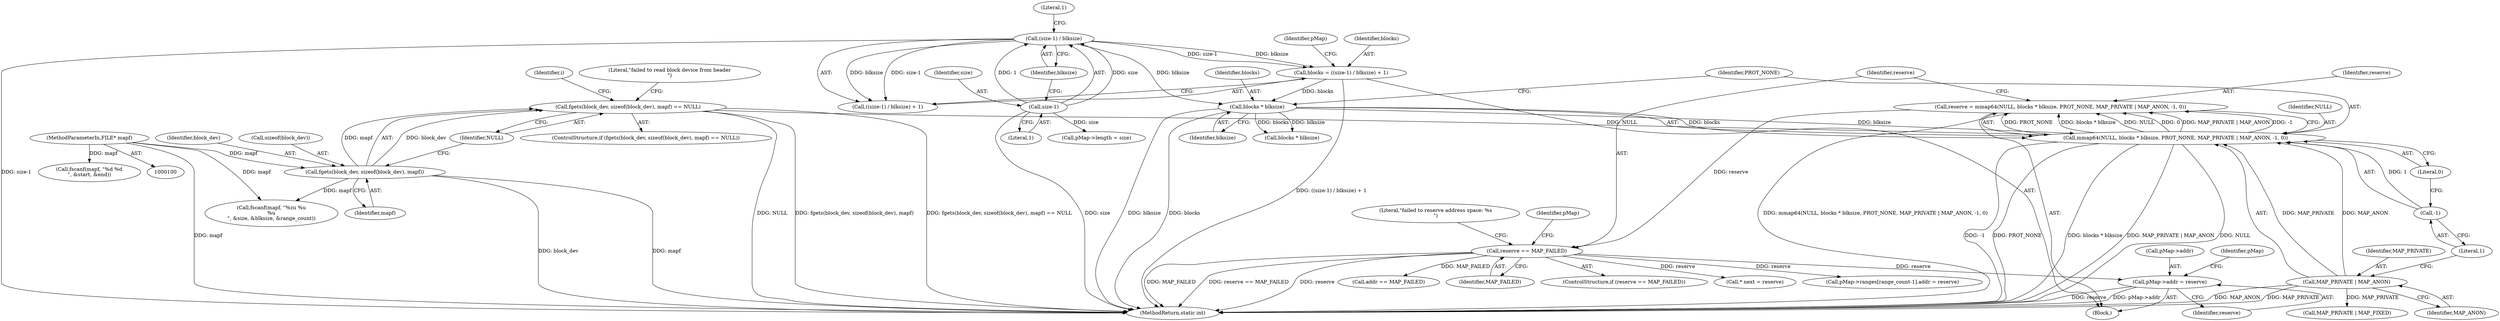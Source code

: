 digraph "1_Android_28a566f7731b4cb76d2a9ba16d997ac5aeb07dad@pointer" {
"1000365" [label="(Call,pMap->addr = reserve)"];
"1000214" [label="(Call,reserve == MAP_FAILED)"];
"1000199" [label="(Call,reserve = mmap64(NULL, blocks * blksize, PROT_NONE, MAP_PRIVATE | MAP_ANON, -1, 0))"];
"1000201" [label="(Call,mmap64(NULL, blocks * blksize, PROT_NONE, MAP_PRIVATE | MAP_ANON, -1, 0))"];
"1000111" [label="(Call,fgets(block_dev, sizeof(block_dev), mapf) == NULL)"];
"1000112" [label="(Call,fgets(block_dev, sizeof(block_dev), mapf))"];
"1000101" [label="(MethodParameterIn,FILE* mapf)"];
"1000203" [label="(Call,blocks * blksize)"];
"1000166" [label="(Call,blocks = ((size-1) / blksize) + 1)"];
"1000169" [label="(Call,(size-1) / blksize)"];
"1000170" [label="(Call,size-1)"];
"1000207" [label="(Call,MAP_PRIVATE | MAP_ANON)"];
"1000210" [label="(Call,-1)"];
"1000166" [label="(Call,blocks = ((size-1) / blksize) + 1)"];
"1000206" [label="(Identifier,PROT_NONE)"];
"1000177" [label="(Identifier,pMap)"];
"1000219" [label="(Literal,\"failed to reserve address space: %s\n\")"];
"1000212" [label="(Literal,0)"];
"1000322" [label="(Call,addr == MAP_FAILED)"];
"1000210" [label="(Call,-1)"];
"1000117" [label="(Identifier,NULL)"];
"1000203" [label="(Call,blocks * blksize)"];
"1000211" [label="(Literal,1)"];
"1000208" [label="(Identifier,MAP_PRIVATE)"];
"1000111" [label="(Call,fgets(block_dev, sizeof(block_dev), mapf) == NULL)"];
"1000369" [label="(Identifier,reserve)"];
"1000168" [label="(Call,((size-1) / blksize) + 1)"];
"1000246" [label="(Call,blocks * blksize)"];
"1000214" [label="(Call,reserve == MAP_FAILED)"];
"1000150" [label="(Call,fscanf(mapf, \"%zu %u\n%u\n\", &size, &blksize, &range_count))"];
"1000202" [label="(Identifier,NULL)"];
"1000112" [label="(Call,fgets(block_dev, sizeof(block_dev), mapf))"];
"1000173" [label="(Identifier,blksize)"];
"1000171" [label="(Identifier,size)"];
"1000113" [label="(Identifier,block_dev)"];
"1000380" [label="(MethodReturn,static int)"];
"1000213" [label="(ControlStructure,if (reserve == MAP_FAILED))"];
"1000229" [label="(Identifier,pMap)"];
"1000126" [label="(Identifier,i)"];
"1000172" [label="(Literal,1)"];
"1000201" [label="(Call,mmap64(NULL, blocks * blksize, PROT_NONE, MAP_PRIVATE | MAP_ANON, -1, 0))"];
"1000207" [label="(Call,MAP_PRIVATE | MAP_ANON)"];
"1000101" [label="(MethodParameterIn,FILE* mapf)"];
"1000216" [label="(Identifier,MAP_FAILED)"];
"1000200" [label="(Identifier,reserve)"];
"1000114" [label="(Call,sizeof(block_dev))"];
"1000169" [label="(Call,(size-1) / blksize)"];
"1000170" [label="(Call,size-1)"];
"1000205" [label="(Identifier,blksize)"];
"1000199" [label="(Call,reserve = mmap64(NULL, blocks * blksize, PROT_NONE, MAP_PRIVATE | MAP_ANON, -1, 0))"];
"1000209" [label="(Identifier,MAP_ANON)"];
"1000103" [label="(Block,)"];
"1000120" [label="(Literal,\"failed to read block device from header\n\")"];
"1000204" [label="(Identifier,blocks)"];
"1000269" [label="(Call,* next = reserve)"];
"1000174" [label="(Literal,1)"];
"1000215" [label="(Identifier,reserve)"];
"1000116" [label="(Identifier,mapf)"];
"1000372" [label="(Identifier,pMap)"];
"1000225" [label="(Call,pMap->ranges[range_count-1].addr = reserve)"];
"1000167" [label="(Identifier,blocks)"];
"1000365" [label="(Call,pMap->addr = reserve)"];
"1000286" [label="(Call,fscanf(mapf, \"%d %d\n\", &start, &end))"];
"1000366" [label="(Call,pMap->addr)"];
"1000370" [label="(Call,pMap->length = size)"];
"1000312" [label="(Call,MAP_PRIVATE | MAP_FIXED)"];
"1000110" [label="(ControlStructure,if (fgets(block_dev, sizeof(block_dev), mapf) == NULL))"];
"1000365" -> "1000103"  [label="AST: "];
"1000365" -> "1000369"  [label="CFG: "];
"1000366" -> "1000365"  [label="AST: "];
"1000369" -> "1000365"  [label="AST: "];
"1000372" -> "1000365"  [label="CFG: "];
"1000365" -> "1000380"  [label="DDG: reserve"];
"1000365" -> "1000380"  [label="DDG: pMap->addr"];
"1000214" -> "1000365"  [label="DDG: reserve"];
"1000214" -> "1000213"  [label="AST: "];
"1000214" -> "1000216"  [label="CFG: "];
"1000215" -> "1000214"  [label="AST: "];
"1000216" -> "1000214"  [label="AST: "];
"1000219" -> "1000214"  [label="CFG: "];
"1000229" -> "1000214"  [label="CFG: "];
"1000214" -> "1000380"  [label="DDG: MAP_FAILED"];
"1000214" -> "1000380"  [label="DDG: reserve == MAP_FAILED"];
"1000214" -> "1000380"  [label="DDG: reserve"];
"1000199" -> "1000214"  [label="DDG: reserve"];
"1000214" -> "1000225"  [label="DDG: reserve"];
"1000214" -> "1000269"  [label="DDG: reserve"];
"1000214" -> "1000322"  [label="DDG: MAP_FAILED"];
"1000199" -> "1000103"  [label="AST: "];
"1000199" -> "1000201"  [label="CFG: "];
"1000200" -> "1000199"  [label="AST: "];
"1000201" -> "1000199"  [label="AST: "];
"1000215" -> "1000199"  [label="CFG: "];
"1000199" -> "1000380"  [label="DDG: mmap64(NULL, blocks * blksize, PROT_NONE, MAP_PRIVATE | MAP_ANON, -1, 0)"];
"1000201" -> "1000199"  [label="DDG: PROT_NONE"];
"1000201" -> "1000199"  [label="DDG: blocks * blksize"];
"1000201" -> "1000199"  [label="DDG: NULL"];
"1000201" -> "1000199"  [label="DDG: 0"];
"1000201" -> "1000199"  [label="DDG: MAP_PRIVATE | MAP_ANON"];
"1000201" -> "1000199"  [label="DDG: -1"];
"1000201" -> "1000212"  [label="CFG: "];
"1000202" -> "1000201"  [label="AST: "];
"1000203" -> "1000201"  [label="AST: "];
"1000206" -> "1000201"  [label="AST: "];
"1000207" -> "1000201"  [label="AST: "];
"1000210" -> "1000201"  [label="AST: "];
"1000212" -> "1000201"  [label="AST: "];
"1000201" -> "1000380"  [label="DDG: -1"];
"1000201" -> "1000380"  [label="DDG: PROT_NONE"];
"1000201" -> "1000380"  [label="DDG: blocks * blksize"];
"1000201" -> "1000380"  [label="DDG: MAP_PRIVATE | MAP_ANON"];
"1000201" -> "1000380"  [label="DDG: NULL"];
"1000111" -> "1000201"  [label="DDG: NULL"];
"1000203" -> "1000201"  [label="DDG: blocks"];
"1000203" -> "1000201"  [label="DDG: blksize"];
"1000207" -> "1000201"  [label="DDG: MAP_PRIVATE"];
"1000207" -> "1000201"  [label="DDG: MAP_ANON"];
"1000210" -> "1000201"  [label="DDG: 1"];
"1000111" -> "1000110"  [label="AST: "];
"1000111" -> "1000117"  [label="CFG: "];
"1000112" -> "1000111"  [label="AST: "];
"1000117" -> "1000111"  [label="AST: "];
"1000120" -> "1000111"  [label="CFG: "];
"1000126" -> "1000111"  [label="CFG: "];
"1000111" -> "1000380"  [label="DDG: NULL"];
"1000111" -> "1000380"  [label="DDG: fgets(block_dev, sizeof(block_dev), mapf)"];
"1000111" -> "1000380"  [label="DDG: fgets(block_dev, sizeof(block_dev), mapf) == NULL"];
"1000112" -> "1000111"  [label="DDG: block_dev"];
"1000112" -> "1000111"  [label="DDG: mapf"];
"1000112" -> "1000116"  [label="CFG: "];
"1000113" -> "1000112"  [label="AST: "];
"1000114" -> "1000112"  [label="AST: "];
"1000116" -> "1000112"  [label="AST: "];
"1000117" -> "1000112"  [label="CFG: "];
"1000112" -> "1000380"  [label="DDG: block_dev"];
"1000112" -> "1000380"  [label="DDG: mapf"];
"1000101" -> "1000112"  [label="DDG: mapf"];
"1000112" -> "1000150"  [label="DDG: mapf"];
"1000101" -> "1000100"  [label="AST: "];
"1000101" -> "1000380"  [label="DDG: mapf"];
"1000101" -> "1000150"  [label="DDG: mapf"];
"1000101" -> "1000286"  [label="DDG: mapf"];
"1000203" -> "1000205"  [label="CFG: "];
"1000204" -> "1000203"  [label="AST: "];
"1000205" -> "1000203"  [label="AST: "];
"1000206" -> "1000203"  [label="CFG: "];
"1000203" -> "1000380"  [label="DDG: blksize"];
"1000203" -> "1000380"  [label="DDG: blocks"];
"1000166" -> "1000203"  [label="DDG: blocks"];
"1000169" -> "1000203"  [label="DDG: blksize"];
"1000203" -> "1000246"  [label="DDG: blocks"];
"1000203" -> "1000246"  [label="DDG: blksize"];
"1000166" -> "1000103"  [label="AST: "];
"1000166" -> "1000168"  [label="CFG: "];
"1000167" -> "1000166"  [label="AST: "];
"1000168" -> "1000166"  [label="AST: "];
"1000177" -> "1000166"  [label="CFG: "];
"1000166" -> "1000380"  [label="DDG: ((size-1) / blksize) + 1"];
"1000169" -> "1000166"  [label="DDG: size-1"];
"1000169" -> "1000166"  [label="DDG: blksize"];
"1000169" -> "1000168"  [label="AST: "];
"1000169" -> "1000173"  [label="CFG: "];
"1000170" -> "1000169"  [label="AST: "];
"1000173" -> "1000169"  [label="AST: "];
"1000174" -> "1000169"  [label="CFG: "];
"1000169" -> "1000380"  [label="DDG: size-1"];
"1000169" -> "1000168"  [label="DDG: size-1"];
"1000169" -> "1000168"  [label="DDG: blksize"];
"1000170" -> "1000169"  [label="DDG: size"];
"1000170" -> "1000169"  [label="DDG: 1"];
"1000170" -> "1000172"  [label="CFG: "];
"1000171" -> "1000170"  [label="AST: "];
"1000172" -> "1000170"  [label="AST: "];
"1000173" -> "1000170"  [label="CFG: "];
"1000170" -> "1000380"  [label="DDG: size"];
"1000170" -> "1000370"  [label="DDG: size"];
"1000207" -> "1000209"  [label="CFG: "];
"1000208" -> "1000207"  [label="AST: "];
"1000209" -> "1000207"  [label="AST: "];
"1000211" -> "1000207"  [label="CFG: "];
"1000207" -> "1000380"  [label="DDG: MAP_ANON"];
"1000207" -> "1000380"  [label="DDG: MAP_PRIVATE"];
"1000207" -> "1000312"  [label="DDG: MAP_PRIVATE"];
"1000210" -> "1000211"  [label="CFG: "];
"1000211" -> "1000210"  [label="AST: "];
"1000212" -> "1000210"  [label="CFG: "];
}
